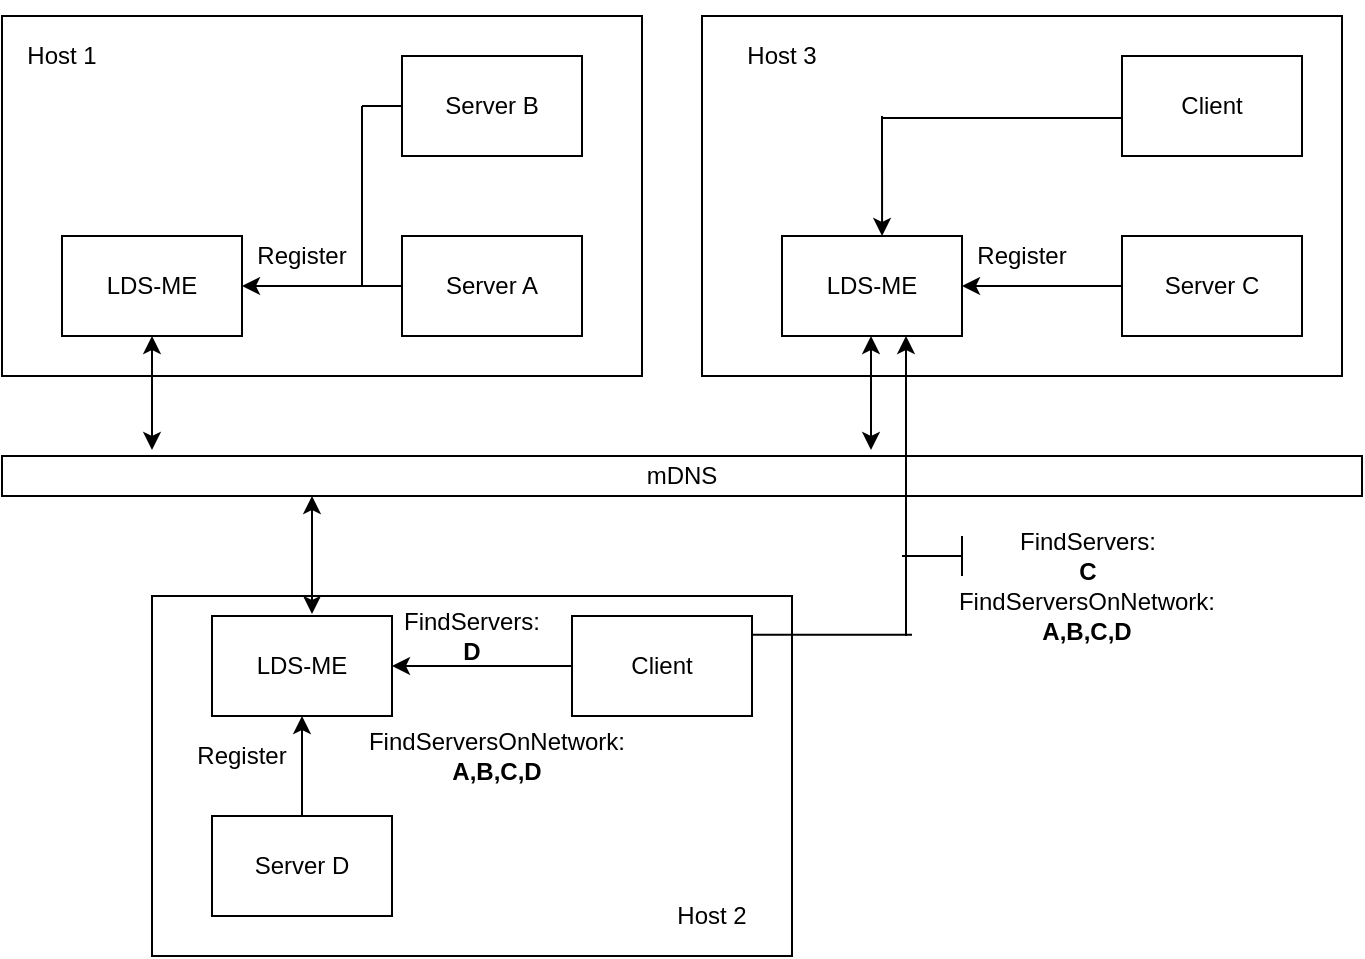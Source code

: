 <mxfile version="14.5.1" type="github">
  <diagram id="oxk_tOpqfbq7FE2mUn5F" name="Page-1">
    <mxGraphModel dx="1707" dy="885" grid="1" gridSize="10" guides="1" tooltips="1" connect="1" arrows="1" fold="1" page="1" pageScale="1" pageWidth="850" pageHeight="1100" math="0" shadow="0">
      <root>
        <mxCell id="0" />
        <mxCell id="1" parent="0" />
        <mxCell id="Qxlry1pQBffcThutz0jx-54" value="" style="rounded=0;whiteSpace=wrap;html=1;" vertex="1" parent="1">
          <mxGeometry x="215" y="350" width="320" height="180" as="geometry" />
        </mxCell>
        <mxCell id="Qxlry1pQBffcThutz0jx-37" value="" style="rounded=0;whiteSpace=wrap;html=1;" vertex="1" parent="1">
          <mxGeometry x="490" y="60" width="320" height="180" as="geometry" />
        </mxCell>
        <mxCell id="Qxlry1pQBffcThutz0jx-4" value="" style="rounded=0;whiteSpace=wrap;html=1;" vertex="1" parent="1">
          <mxGeometry x="140" y="60" width="320" height="180" as="geometry" />
        </mxCell>
        <mxCell id="Qxlry1pQBffcThutz0jx-1" value="LDS-ME" style="rounded=0;whiteSpace=wrap;html=1;" vertex="1" parent="1">
          <mxGeometry x="170" y="170" width="90" height="50" as="geometry" />
        </mxCell>
        <mxCell id="Qxlry1pQBffcThutz0jx-2" value="Server B" style="rounded=0;whiteSpace=wrap;html=1;" vertex="1" parent="1">
          <mxGeometry x="340" y="80" width="90" height="50" as="geometry" />
        </mxCell>
        <mxCell id="Qxlry1pQBffcThutz0jx-3" value="Server A" style="rounded=0;whiteSpace=wrap;html=1;" vertex="1" parent="1">
          <mxGeometry x="340" y="170" width="90" height="50" as="geometry" />
        </mxCell>
        <mxCell id="Qxlry1pQBffcThutz0jx-6" value="LDS-ME" style="rounded=0;whiteSpace=wrap;html=1;" vertex="1" parent="1">
          <mxGeometry x="530" y="170" width="90" height="50" as="geometry" />
        </mxCell>
        <mxCell id="Qxlry1pQBffcThutz0jx-7" value="Client" style="rounded=0;whiteSpace=wrap;html=1;" vertex="1" parent="1">
          <mxGeometry x="700" y="80" width="90" height="50" as="geometry" />
        </mxCell>
        <mxCell id="Qxlry1pQBffcThutz0jx-8" value="Server C" style="rounded=0;whiteSpace=wrap;html=1;" vertex="1" parent="1">
          <mxGeometry x="700" y="170" width="90" height="50" as="geometry" />
        </mxCell>
        <mxCell id="Qxlry1pQBffcThutz0jx-10" value="LDS-ME" style="rounded=0;whiteSpace=wrap;html=1;" vertex="1" parent="1">
          <mxGeometry x="245" y="360" width="90" height="50" as="geometry" />
        </mxCell>
        <mxCell id="Qxlry1pQBffcThutz0jx-11" value="Server D" style="rounded=0;whiteSpace=wrap;html=1;" vertex="1" parent="1">
          <mxGeometry x="245" y="460" width="90" height="50" as="geometry" />
        </mxCell>
        <mxCell id="Qxlry1pQBffcThutz0jx-12" value="Client" style="rounded=0;whiteSpace=wrap;html=1;" vertex="1" parent="1">
          <mxGeometry x="425" y="360" width="90" height="50" as="geometry" />
        </mxCell>
        <mxCell id="Qxlry1pQBffcThutz0jx-13" value="mDNS" style="rounded=0;whiteSpace=wrap;html=1;" vertex="1" parent="1">
          <mxGeometry x="140" y="280" width="680" height="20" as="geometry" />
        </mxCell>
        <mxCell id="Qxlry1pQBffcThutz0jx-14" style="edgeStyle=orthogonalEdgeStyle;rounded=0;orthogonalLoop=1;jettySize=auto;html=1;exitX=0.5;exitY=1;exitDx=0;exitDy=0;" edge="1" parent="1" source="Qxlry1pQBffcThutz0jx-11" target="Qxlry1pQBffcThutz0jx-11">
          <mxGeometry relative="1" as="geometry" />
        </mxCell>
        <mxCell id="Qxlry1pQBffcThutz0jx-17" value="" style="endArrow=classic;html=1;exitX=0;exitY=0.5;exitDx=0;exitDy=0;entryX=1;entryY=0.5;entryDx=0;entryDy=0;" edge="1" parent="1" source="Qxlry1pQBffcThutz0jx-3" target="Qxlry1pQBffcThutz0jx-1">
          <mxGeometry width="50" height="50" relative="1" as="geometry">
            <mxPoint x="400" y="320" as="sourcePoint" />
            <mxPoint x="450" y="270" as="targetPoint" />
          </mxGeometry>
        </mxCell>
        <mxCell id="Qxlry1pQBffcThutz0jx-18" value="" style="endArrow=none;html=1;exitX=0;exitY=0.5;exitDx=0;exitDy=0;" edge="1" parent="1" source="Qxlry1pQBffcThutz0jx-2">
          <mxGeometry width="50" height="50" relative="1" as="geometry">
            <mxPoint x="400" y="320" as="sourcePoint" />
            <mxPoint x="320" y="105" as="targetPoint" />
          </mxGeometry>
        </mxCell>
        <mxCell id="Qxlry1pQBffcThutz0jx-19" value="" style="endArrow=none;html=1;" edge="1" parent="1">
          <mxGeometry width="50" height="50" relative="1" as="geometry">
            <mxPoint x="320" y="195" as="sourcePoint" />
            <mxPoint x="320" y="105" as="targetPoint" />
          </mxGeometry>
        </mxCell>
        <mxCell id="Qxlry1pQBffcThutz0jx-20" value="Register" style="text;html=1;strokeColor=none;fillColor=none;align=center;verticalAlign=middle;whiteSpace=wrap;rounded=0;" vertex="1" parent="1">
          <mxGeometry x="270" y="170" width="40" height="20" as="geometry" />
        </mxCell>
        <mxCell id="Qxlry1pQBffcThutz0jx-21" value="" style="endArrow=classic;html=1;exitX=0;exitY=0.5;exitDx=0;exitDy=0;entryX=1;entryY=0.5;entryDx=0;entryDy=0;" edge="1" parent="1">
          <mxGeometry width="50" height="50" relative="1" as="geometry">
            <mxPoint x="700" y="195" as="sourcePoint" />
            <mxPoint x="620.0" y="195" as="targetPoint" />
          </mxGeometry>
        </mxCell>
        <mxCell id="Qxlry1pQBffcThutz0jx-22" value="Register" style="text;html=1;strokeColor=none;fillColor=none;align=center;verticalAlign=middle;whiteSpace=wrap;rounded=0;" vertex="1" parent="1">
          <mxGeometry x="630" y="170" width="40" height="20" as="geometry" />
        </mxCell>
        <mxCell id="Qxlry1pQBffcThutz0jx-29" value="" style="endArrow=classic;html=1;" edge="1" parent="1">
          <mxGeometry width="50" height="50" relative="1" as="geometry">
            <mxPoint x="540" y="60" as="sourcePoint" />
            <mxPoint x="540" y="60" as="targetPoint" />
          </mxGeometry>
        </mxCell>
        <mxCell id="Qxlry1pQBffcThutz0jx-35" value="" style="endArrow=none;html=1;entryX=-0.002;entryY=0.621;entryDx=0;entryDy=0;entryPerimeter=0;" edge="1" parent="1" target="Qxlry1pQBffcThutz0jx-7">
          <mxGeometry width="50" height="50" relative="1" as="geometry">
            <mxPoint x="580" y="111" as="sourcePoint" />
            <mxPoint x="610" y="80" as="targetPoint" />
          </mxGeometry>
        </mxCell>
        <mxCell id="Qxlry1pQBffcThutz0jx-36" value="" style="endArrow=classic;html=1;entryX=0.556;entryY=0;entryDx=0;entryDy=0;entryPerimeter=0;" edge="1" parent="1" target="Qxlry1pQBffcThutz0jx-6">
          <mxGeometry width="50" height="50" relative="1" as="geometry">
            <mxPoint x="580" y="110" as="sourcePoint" />
            <mxPoint x="670" y="120" as="targetPoint" />
          </mxGeometry>
        </mxCell>
        <mxCell id="Qxlry1pQBffcThutz0jx-38" value="" style="endArrow=classic;startArrow=classic;html=1;entryX=0.5;entryY=1;entryDx=0;entryDy=0;" edge="1" parent="1" target="Qxlry1pQBffcThutz0jx-1">
          <mxGeometry width="50" height="50" relative="1" as="geometry">
            <mxPoint x="215" y="277" as="sourcePoint" />
            <mxPoint x="570" y="200" as="targetPoint" />
          </mxGeometry>
        </mxCell>
        <mxCell id="Qxlry1pQBffcThutz0jx-39" value="" style="endArrow=classic;startArrow=classic;html=1;entryX=0.5;entryY=1;entryDx=0;entryDy=0;" edge="1" parent="1">
          <mxGeometry width="50" height="50" relative="1" as="geometry">
            <mxPoint x="574.5" y="277" as="sourcePoint" />
            <mxPoint x="574.5" y="220" as="targetPoint" />
          </mxGeometry>
        </mxCell>
        <mxCell id="Qxlry1pQBffcThutz0jx-40" value="" style="endArrow=classic;startArrow=classic;html=1;" edge="1" parent="1">
          <mxGeometry width="50" height="50" relative="1" as="geometry">
            <mxPoint x="295" y="359" as="sourcePoint" />
            <mxPoint x="295" y="300" as="targetPoint" />
          </mxGeometry>
        </mxCell>
        <mxCell id="Qxlry1pQBffcThutz0jx-41" value="" style="endArrow=classic;html=1;exitX=0;exitY=0.5;exitDx=0;exitDy=0;entryX=1;entryY=0.5;entryDx=0;entryDy=0;" edge="1" parent="1" source="Qxlry1pQBffcThutz0jx-12" target="Qxlry1pQBffcThutz0jx-10">
          <mxGeometry width="50" height="50" relative="1" as="geometry">
            <mxPoint x="385" y="270" as="sourcePoint" />
            <mxPoint x="435" y="220" as="targetPoint" />
          </mxGeometry>
        </mxCell>
        <mxCell id="Qxlry1pQBffcThutz0jx-42" value="" style="endArrow=classic;html=1;exitX=0.5;exitY=0;exitDx=0;exitDy=0;" edge="1" parent="1" source="Qxlry1pQBffcThutz0jx-11" target="Qxlry1pQBffcThutz0jx-10">
          <mxGeometry width="50" height="50" relative="1" as="geometry">
            <mxPoint x="385" y="270" as="sourcePoint" />
            <mxPoint x="435" y="220" as="targetPoint" />
          </mxGeometry>
        </mxCell>
        <mxCell id="Qxlry1pQBffcThutz0jx-43" value="Register" style="text;html=1;strokeColor=none;fillColor=none;align=center;verticalAlign=middle;whiteSpace=wrap;rounded=0;" vertex="1" parent="1">
          <mxGeometry x="240" y="420" width="40" height="20" as="geometry" />
        </mxCell>
        <mxCell id="Qxlry1pQBffcThutz0jx-46" value="FindServers: &lt;b&gt;D&lt;/b&gt;" style="text;html=1;strokeColor=none;fillColor=none;align=center;verticalAlign=middle;whiteSpace=wrap;rounded=0;" vertex="1" parent="1">
          <mxGeometry x="350" y="360" width="50" height="20" as="geometry" />
        </mxCell>
        <mxCell id="Qxlry1pQBffcThutz0jx-47" value="FindServersOnNetwork:&lt;br&gt;&lt;b&gt;A,B,C,D&lt;/b&gt;" style="text;html=1;strokeColor=none;fillColor=none;align=center;verticalAlign=middle;whiteSpace=wrap;rounded=0;" vertex="1" parent="1">
          <mxGeometry x="315" y="420" width="145" height="20" as="geometry" />
        </mxCell>
        <mxCell id="Qxlry1pQBffcThutz0jx-51" value="" style="endArrow=classic;html=1;" edge="1" parent="1">
          <mxGeometry width="50" height="50" relative="1" as="geometry">
            <mxPoint x="592" y="370" as="sourcePoint" />
            <mxPoint x="592" y="220" as="targetPoint" />
          </mxGeometry>
        </mxCell>
        <mxCell id="Qxlry1pQBffcThutz0jx-53" value="" style="endArrow=none;html=1;" edge="1" parent="1">
          <mxGeometry width="50" height="50" relative="1" as="geometry">
            <mxPoint x="515" y="369.41" as="sourcePoint" />
            <mxPoint x="595" y="369.41" as="targetPoint" />
          </mxGeometry>
        </mxCell>
        <mxCell id="Qxlry1pQBffcThutz0jx-55" value="FindServers: &lt;b&gt;C&lt;/b&gt;" style="text;html=1;strokeColor=none;fillColor=none;align=center;verticalAlign=middle;whiteSpace=wrap;rounded=0;" vertex="1" parent="1">
          <mxGeometry x="657.5" y="320" width="50" height="20" as="geometry" />
        </mxCell>
        <mxCell id="Qxlry1pQBffcThutz0jx-56" value="FindServersOnNetwork:&lt;br&gt;&lt;b&gt;A,B,C,D&lt;/b&gt;" style="text;html=1;strokeColor=none;fillColor=none;align=center;verticalAlign=middle;whiteSpace=wrap;rounded=0;" vertex="1" parent="1">
          <mxGeometry x="610" y="350" width="145" height="20" as="geometry" />
        </mxCell>
        <mxCell id="Qxlry1pQBffcThutz0jx-58" value="" style="endArrow=none;html=1;" edge="1" parent="1">
          <mxGeometry width="50" height="50" relative="1" as="geometry">
            <mxPoint x="590" y="330" as="sourcePoint" />
            <mxPoint x="620" y="330" as="targetPoint" />
          </mxGeometry>
        </mxCell>
        <mxCell id="Qxlry1pQBffcThutz0jx-60" value="" style="endArrow=none;html=1;" edge="1" parent="1">
          <mxGeometry width="50" height="50" relative="1" as="geometry">
            <mxPoint x="620" y="340" as="sourcePoint" />
            <mxPoint x="620" y="320" as="targetPoint" />
          </mxGeometry>
        </mxCell>
        <mxCell id="Qxlry1pQBffcThutz0jx-61" value="Host 2" style="text;html=1;strokeColor=none;fillColor=none;align=center;verticalAlign=middle;whiteSpace=wrap;rounded=0;" vertex="1" parent="1">
          <mxGeometry x="475" y="500" width="40" height="20" as="geometry" />
        </mxCell>
        <mxCell id="Qxlry1pQBffcThutz0jx-62" value="Host 3" style="text;html=1;strokeColor=none;fillColor=none;align=center;verticalAlign=middle;whiteSpace=wrap;rounded=0;" vertex="1" parent="1">
          <mxGeometry x="510" y="70" width="40" height="20" as="geometry" />
        </mxCell>
        <mxCell id="Qxlry1pQBffcThutz0jx-63" value="Host 1" style="text;html=1;strokeColor=none;fillColor=none;align=center;verticalAlign=middle;whiteSpace=wrap;rounded=0;" vertex="1" parent="1">
          <mxGeometry x="150" y="70" width="40" height="20" as="geometry" />
        </mxCell>
      </root>
    </mxGraphModel>
  </diagram>
</mxfile>
